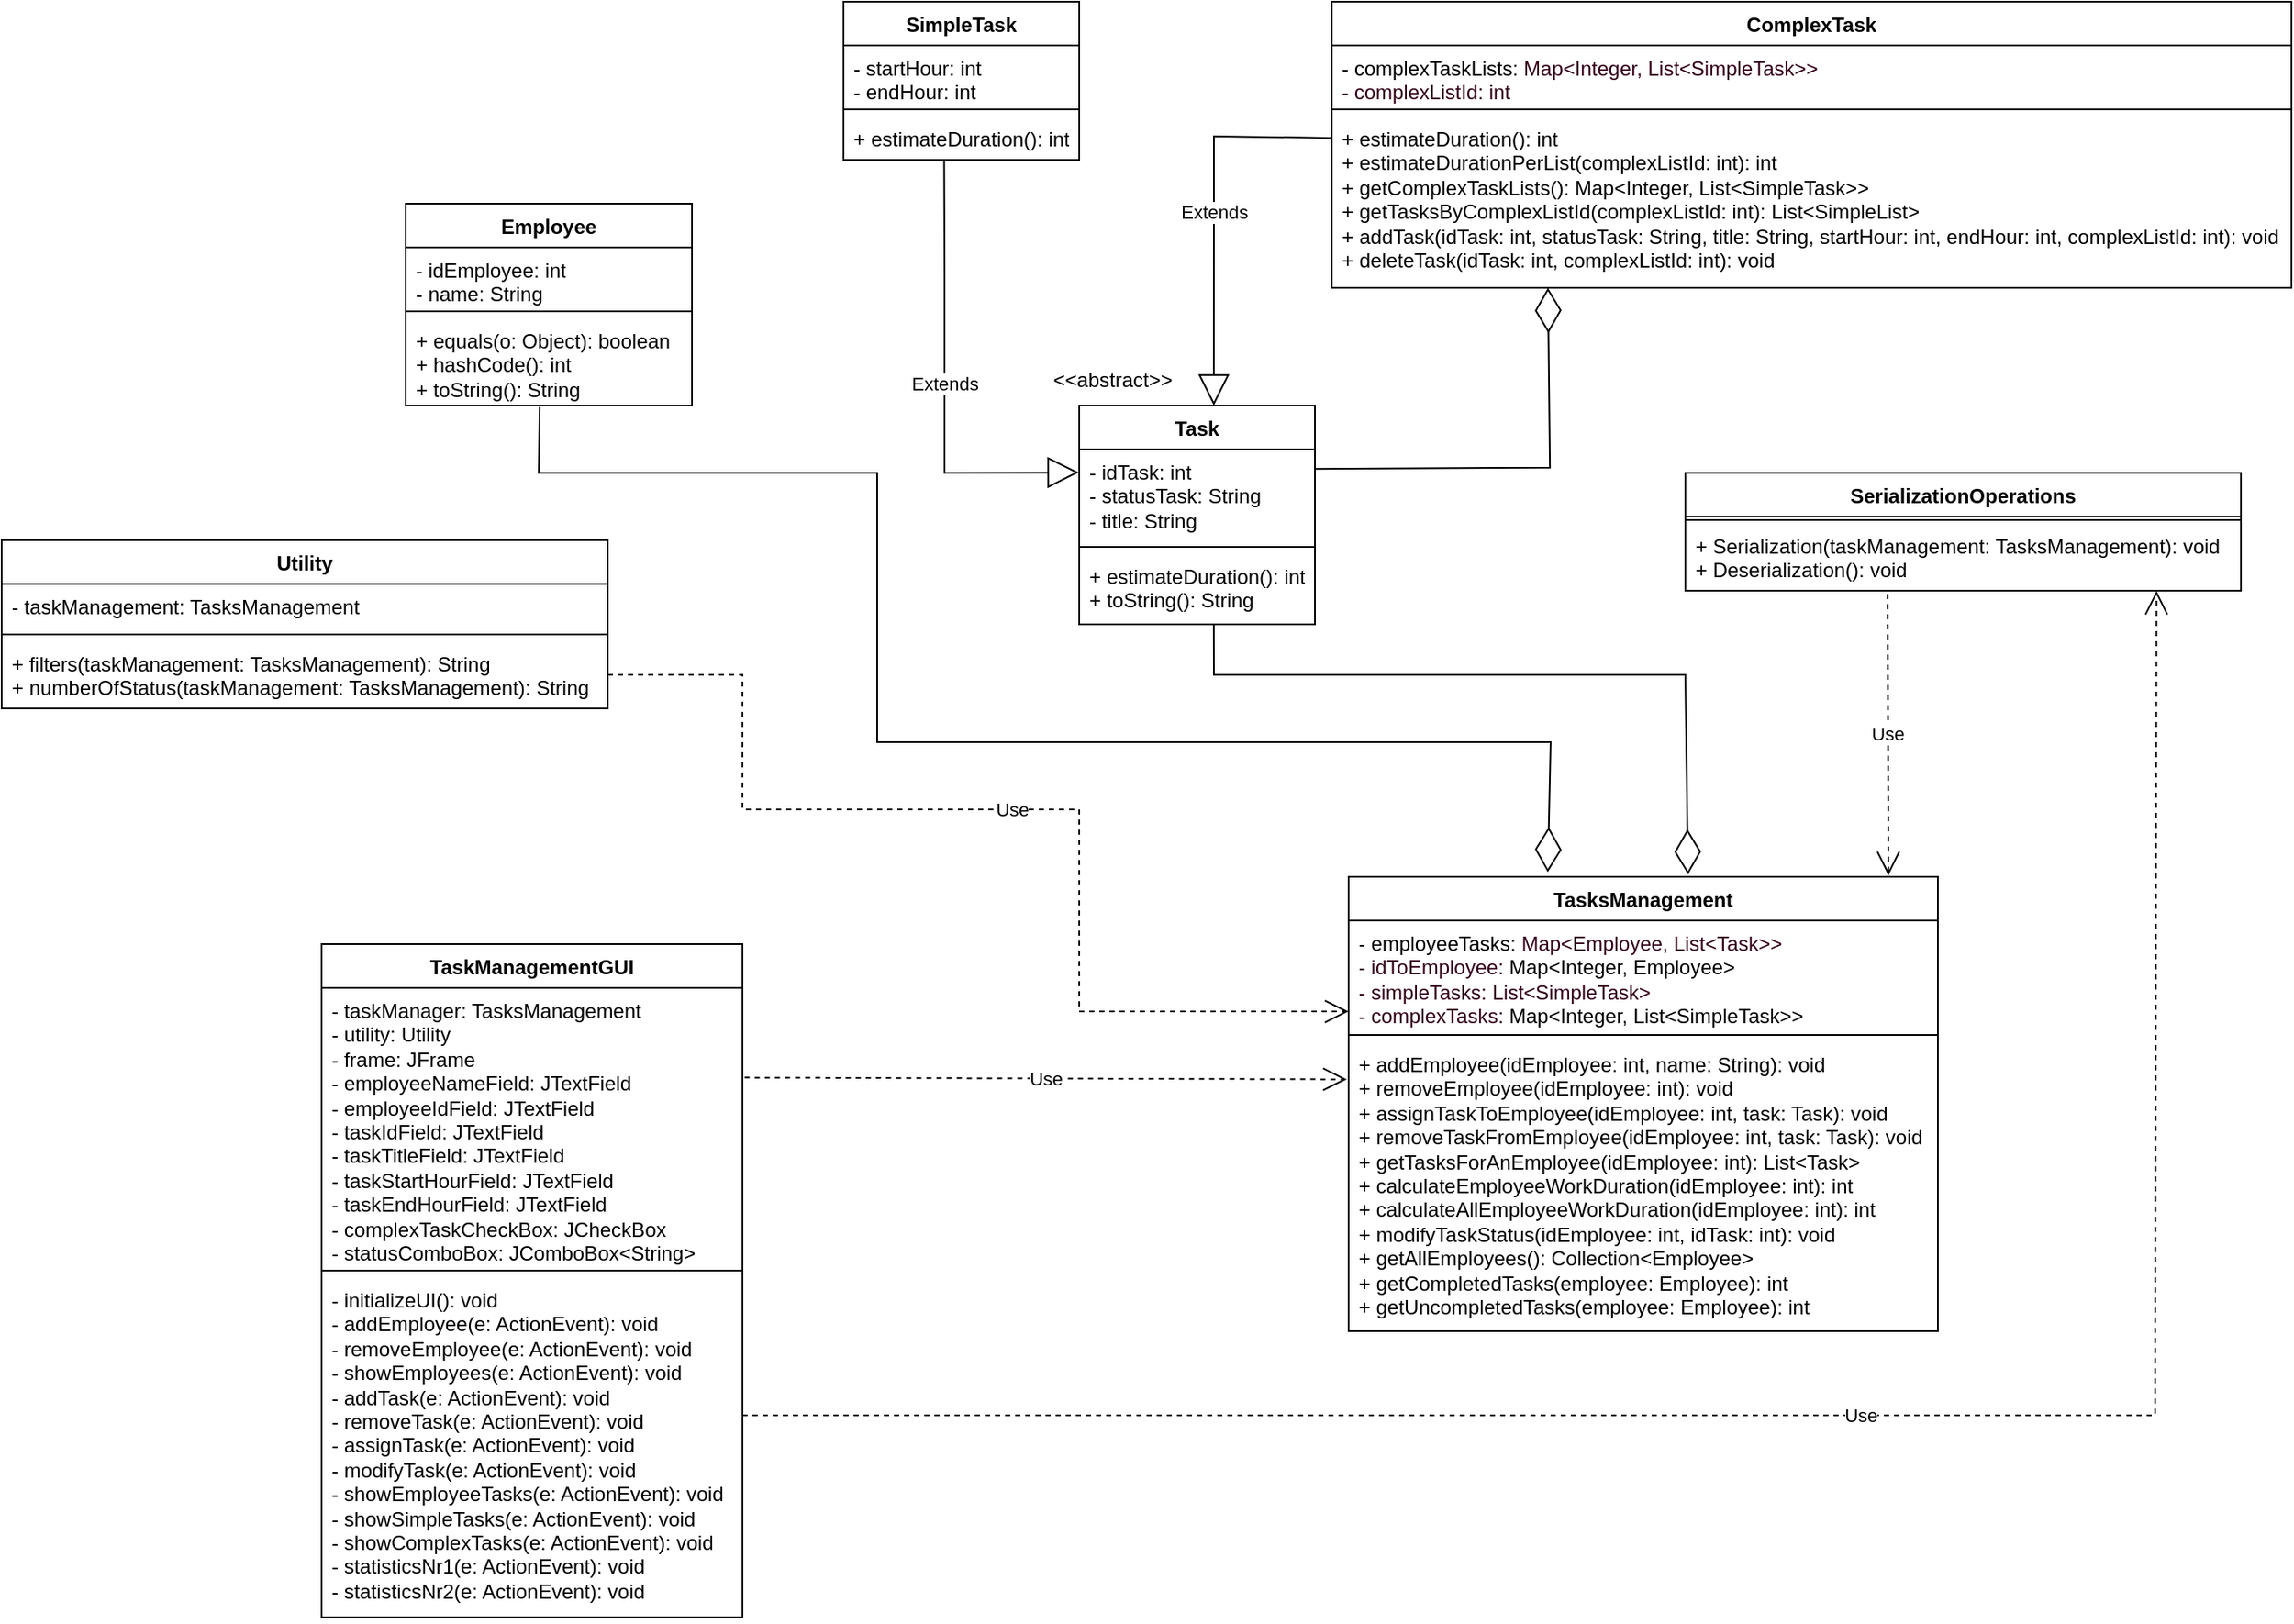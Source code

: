 <mxfile version="26.1.1">
  <diagram name="Pagină-1" id="siIcauSkI8WKNims5ZUM">
    <mxGraphModel dx="2580" dy="1044" grid="1" gridSize="10" guides="1" tooltips="1" connect="1" arrows="1" fold="1" page="1" pageScale="1" pageWidth="827" pageHeight="1169" math="0" shadow="0">
      <root>
        <mxCell id="0" />
        <mxCell id="1" parent="0" />
        <mxCell id="bDXi4yXkFjEtSZLqSDfK-1" value="TasksManagement" style="swimlane;fontStyle=1;align=center;verticalAlign=top;childLayout=stackLayout;horizontal=1;startSize=26;horizontalStack=0;resizeParent=1;resizeParentMax=0;resizeLast=0;collapsible=1;marginBottom=0;whiteSpace=wrap;html=1;" parent="1" vertex="1">
          <mxGeometry x="920" y="600" width="350" height="270" as="geometry" />
        </mxCell>
        <mxCell id="bDXi4yXkFjEtSZLqSDfK-2" value="- employeeTasks:&amp;nbsp;&lt;span&gt;&lt;font style=&quot;color: rgb(51, 0, 26);&quot; face=&quot;Helvetica&quot;&gt;Map&amp;lt;Employee, List&amp;lt;Task&amp;gt;&amp;gt;&lt;/font&gt;&lt;/span&gt;&lt;div&gt;&lt;font color=&quot;#33001a&quot;&gt;- idToEmployee:&amp;nbsp;&lt;/font&gt;&lt;span&gt;&lt;font style=&quot;color: rgb(0, 0, 0);&quot; face=&quot;Helvetica&quot;&gt;Map&amp;lt;Integer, Employee&amp;gt;&lt;/font&gt;&lt;/span&gt;&lt;/div&gt;&lt;div&gt;&lt;font color=&quot;#33001a&quot;&gt;- simpleTasks: List&amp;lt;SimpleTask&amp;gt;&lt;/font&gt;&lt;/div&gt;&lt;div&gt;&lt;font color=&quot;#33001a&quot;&gt;- complexTasks:&amp;nbsp;&lt;/font&gt;&lt;font face=&quot;Helvetica&quot; style=&quot;color: rgb(0, 0, 0);&quot;&gt;Map&amp;lt;Integer, List&amp;lt;SimpleTask&amp;gt;&amp;gt;&lt;/font&gt;&lt;div&gt;&lt;span&gt;&lt;font style=&quot;color: rgb(51, 0, 26);&quot; face=&quot;Helvetica&quot;&gt;&lt;br&gt;&lt;/font&gt;&lt;/span&gt;&lt;/div&gt;&lt;/div&gt;" style="text;strokeColor=none;fillColor=none;align=left;verticalAlign=top;spacingLeft=4;spacingRight=4;overflow=hidden;rotatable=0;points=[[0,0.5],[1,0.5]];portConstraint=eastwest;whiteSpace=wrap;html=1;" parent="bDXi4yXkFjEtSZLqSDfK-1" vertex="1">
          <mxGeometry y="26" width="350" height="64" as="geometry" />
        </mxCell>
        <mxCell id="bDXi4yXkFjEtSZLqSDfK-3" value="" style="line;strokeWidth=1;fillColor=none;align=left;verticalAlign=middle;spacingTop=-1;spacingLeft=3;spacingRight=3;rotatable=0;labelPosition=right;points=[];portConstraint=eastwest;strokeColor=inherit;" parent="bDXi4yXkFjEtSZLqSDfK-1" vertex="1">
          <mxGeometry y="90" width="350" height="8" as="geometry" />
        </mxCell>
        <mxCell id="bDXi4yXkFjEtSZLqSDfK-4" value="+ addEmployee(idEmployee: int, name: String): void&lt;div&gt;&lt;div&gt;+ removeEmployee(idEmployee: int): void&lt;/div&gt;&lt;div&gt;+ assignTaskToEmployee(&lt;span style=&quot;background-color: transparent; color: light-dark(rgb(0, 0, 0), rgb(255, 255, 255));&quot;&gt;idEmployee: int, task: Task&lt;/span&gt;&lt;span style=&quot;background-color: transparent; color: light-dark(rgb(0, 0, 0), rgb(255, 255, 255));&quot;&gt;): void&lt;/span&gt;&lt;/div&gt;&lt;div&gt;+ removeTaskFromEmployee(idEmployee: int, task: Task): void&lt;/div&gt;&lt;div&gt;+ getTasksForAnEmployee(idEmployee: int): List&amp;lt;Task&amp;gt;&lt;/div&gt;&lt;div&gt;+ calculateEmployeeWorkDuration(idEmployee: int): int&lt;/div&gt;&lt;div&gt;+ calculateAllEmployeeWorkDuration(idEmployee: int): int&lt;/div&gt;&lt;div&gt;+ modifyTaskStatus(idEmployee: int, idTask: int): void&lt;/div&gt;&lt;div&gt;+ getAllEmployees(): Collection&amp;lt;Employee&amp;gt;&lt;/div&gt;&lt;div&gt;+ getCompletedTasks(employee: Employee): int&lt;/div&gt;&lt;div&gt;+ getUncompletedTasks(employee: Employee): int&lt;/div&gt;&lt;/div&gt;" style="text;strokeColor=none;fillColor=none;align=left;verticalAlign=top;spacingLeft=4;spacingRight=4;overflow=hidden;rotatable=0;points=[[0,0.5],[1,0.5]];portConstraint=eastwest;whiteSpace=wrap;html=1;" parent="bDXi4yXkFjEtSZLqSDfK-1" vertex="1">
          <mxGeometry y="98" width="350" height="172" as="geometry" />
        </mxCell>
        <mxCell id="bDXi4yXkFjEtSZLqSDfK-5" value="Employee" style="swimlane;fontStyle=1;align=center;verticalAlign=top;childLayout=stackLayout;horizontal=1;startSize=26;horizontalStack=0;resizeParent=1;resizeParentMax=0;resizeLast=0;collapsible=1;marginBottom=0;whiteSpace=wrap;html=1;" parent="1" vertex="1">
          <mxGeometry x="360" y="200" width="170" height="120" as="geometry" />
        </mxCell>
        <mxCell id="bDXi4yXkFjEtSZLqSDfK-6" value="- idEmployee: int&lt;div&gt;- name: String&lt;/div&gt;" style="text;strokeColor=none;fillColor=none;align=left;verticalAlign=top;spacingLeft=4;spacingRight=4;overflow=hidden;rotatable=0;points=[[0,0.5],[1,0.5]];portConstraint=eastwest;whiteSpace=wrap;html=1;" parent="bDXi4yXkFjEtSZLqSDfK-5" vertex="1">
          <mxGeometry y="26" width="170" height="34" as="geometry" />
        </mxCell>
        <mxCell id="bDXi4yXkFjEtSZLqSDfK-7" value="" style="line;strokeWidth=1;fillColor=none;align=left;verticalAlign=middle;spacingTop=-1;spacingLeft=3;spacingRight=3;rotatable=0;labelPosition=right;points=[];portConstraint=eastwest;strokeColor=inherit;" parent="bDXi4yXkFjEtSZLqSDfK-5" vertex="1">
          <mxGeometry y="60" width="170" height="8" as="geometry" />
        </mxCell>
        <mxCell id="bDXi4yXkFjEtSZLqSDfK-8" value="+ equals(o: Object): boolean&lt;div&gt;+ hashCode(): int&lt;/div&gt;&lt;div&gt;+ toString(): String&lt;/div&gt;" style="text;strokeColor=none;fillColor=none;align=left;verticalAlign=top;spacingLeft=4;spacingRight=4;overflow=hidden;rotatable=0;points=[[0,0.5],[1,0.5]];portConstraint=eastwest;whiteSpace=wrap;html=1;" parent="bDXi4yXkFjEtSZLqSDfK-5" vertex="1">
          <mxGeometry y="68" width="170" height="52" as="geometry" />
        </mxCell>
        <mxCell id="bDXi4yXkFjEtSZLqSDfK-9" value="Task" style="swimlane;fontStyle=1;align=center;verticalAlign=top;childLayout=stackLayout;horizontal=1;startSize=26;horizontalStack=0;resizeParent=1;resizeParentMax=0;resizeLast=0;collapsible=1;marginBottom=0;whiteSpace=wrap;html=1;" parent="1" vertex="1">
          <mxGeometry x="760" y="320" width="140" height="130" as="geometry" />
        </mxCell>
        <mxCell id="bDXi4yXkFjEtSZLqSDfK-10" value="- idTask: int&lt;div&gt;- statusTask: String&lt;/div&gt;&lt;div&gt;- title: String&lt;/div&gt;" style="text;strokeColor=none;fillColor=none;align=left;verticalAlign=top;spacingLeft=4;spacingRight=4;overflow=hidden;rotatable=0;points=[[0,0.5],[1,0.5]];portConstraint=eastwest;whiteSpace=wrap;html=1;" parent="bDXi4yXkFjEtSZLqSDfK-9" vertex="1">
          <mxGeometry y="26" width="140" height="54" as="geometry" />
        </mxCell>
        <mxCell id="bDXi4yXkFjEtSZLqSDfK-11" value="" style="line;strokeWidth=1;fillColor=none;align=left;verticalAlign=middle;spacingTop=-1;spacingLeft=3;spacingRight=3;rotatable=0;labelPosition=right;points=[];portConstraint=eastwest;strokeColor=inherit;" parent="bDXi4yXkFjEtSZLqSDfK-9" vertex="1">
          <mxGeometry y="80" width="140" height="8" as="geometry" />
        </mxCell>
        <mxCell id="bDXi4yXkFjEtSZLqSDfK-12" value="+ estimateDuration(): int&lt;div&gt;+ toString(): String&lt;/div&gt;" style="text;strokeColor=none;fillColor=none;align=left;verticalAlign=top;spacingLeft=4;spacingRight=4;overflow=hidden;rotatable=0;points=[[0,0.5],[1,0.5]];portConstraint=eastwest;whiteSpace=wrap;html=1;" parent="bDXi4yXkFjEtSZLqSDfK-9" vertex="1">
          <mxGeometry y="88" width="140" height="42" as="geometry" />
        </mxCell>
        <mxCell id="bDXi4yXkFjEtSZLqSDfK-13" value="SimpleTask&lt;div&gt;&lt;br&gt;&lt;/div&gt;" style="swimlane;fontStyle=1;align=center;verticalAlign=top;childLayout=stackLayout;horizontal=1;startSize=26;horizontalStack=0;resizeParent=1;resizeParentMax=0;resizeLast=0;collapsible=1;marginBottom=0;whiteSpace=wrap;html=1;" parent="1" vertex="1">
          <mxGeometry x="620" y="80" width="140" height="94" as="geometry" />
        </mxCell>
        <mxCell id="bDXi4yXkFjEtSZLqSDfK-14" value="- startHour: int&lt;div&gt;- endHour: int&lt;/div&gt;" style="text;strokeColor=none;fillColor=none;align=left;verticalAlign=top;spacingLeft=4;spacingRight=4;overflow=hidden;rotatable=0;points=[[0,0.5],[1,0.5]];portConstraint=eastwest;whiteSpace=wrap;html=1;" parent="bDXi4yXkFjEtSZLqSDfK-13" vertex="1">
          <mxGeometry y="26" width="140" height="34" as="geometry" />
        </mxCell>
        <mxCell id="bDXi4yXkFjEtSZLqSDfK-15" value="" style="line;strokeWidth=1;fillColor=none;align=left;verticalAlign=middle;spacingTop=-1;spacingLeft=3;spacingRight=3;rotatable=0;labelPosition=right;points=[];portConstraint=eastwest;strokeColor=inherit;" parent="bDXi4yXkFjEtSZLqSDfK-13" vertex="1">
          <mxGeometry y="60" width="140" height="8" as="geometry" />
        </mxCell>
        <mxCell id="bDXi4yXkFjEtSZLqSDfK-16" value="+ estimateDuration(): int" style="text;strokeColor=none;fillColor=none;align=left;verticalAlign=top;spacingLeft=4;spacingRight=4;overflow=hidden;rotatable=0;points=[[0,0.5],[1,0.5]];portConstraint=eastwest;whiteSpace=wrap;html=1;" parent="bDXi4yXkFjEtSZLqSDfK-13" vertex="1">
          <mxGeometry y="68" width="140" height="26" as="geometry" />
        </mxCell>
        <mxCell id="bDXi4yXkFjEtSZLqSDfK-17" value="ComplexTask" style="swimlane;fontStyle=1;align=center;verticalAlign=top;childLayout=stackLayout;horizontal=1;startSize=26;horizontalStack=0;resizeParent=1;resizeParentMax=0;resizeLast=0;collapsible=1;marginBottom=0;whiteSpace=wrap;html=1;" parent="1" vertex="1">
          <mxGeometry x="910" y="80" width="570" height="170" as="geometry" />
        </mxCell>
        <mxCell id="bDXi4yXkFjEtSZLqSDfK-18" value="- complexTaskLists:&amp;nbsp;&lt;font face=&quot;Helvetica&quot; style=&quot;color: rgb(51, 0, 26);&quot;&gt;Map&amp;lt;Integer, List&amp;lt;SimpleTask&amp;gt;&amp;gt;&lt;/font&gt;&lt;div&gt;&lt;font face=&quot;Helvetica&quot; style=&quot;color: rgb(51, 0, 26);&quot;&gt;- complexListId: int&lt;/font&gt;&lt;/div&gt;" style="text;strokeColor=none;fillColor=none;align=left;verticalAlign=top;spacingLeft=4;spacingRight=4;overflow=hidden;rotatable=0;points=[[0,0.5],[1,0.5]];portConstraint=eastwest;whiteSpace=wrap;html=1;" parent="bDXi4yXkFjEtSZLqSDfK-17" vertex="1">
          <mxGeometry y="26" width="570" height="34" as="geometry" />
        </mxCell>
        <mxCell id="bDXi4yXkFjEtSZLqSDfK-19" value="" style="line;strokeWidth=1;fillColor=none;align=left;verticalAlign=middle;spacingTop=-1;spacingLeft=3;spacingRight=3;rotatable=0;labelPosition=right;points=[];portConstraint=eastwest;strokeColor=inherit;" parent="bDXi4yXkFjEtSZLqSDfK-17" vertex="1">
          <mxGeometry y="60" width="570" height="8" as="geometry" />
        </mxCell>
        <mxCell id="bDXi4yXkFjEtSZLqSDfK-20" value="+ estimateDuration(): int&lt;div&gt;+ estimateDurationPerList(complexListId: int): int&lt;/div&gt;&lt;div&gt;+ getComplexTaskLists():&amp;nbsp;&lt;span&gt;&lt;font style=&quot;color: rgb(0, 0, 0);&quot; face=&quot;Helvetica&quot;&gt;Map&amp;lt;Integer, List&amp;lt;SimpleTask&amp;gt;&amp;gt;&lt;/font&gt;&lt;/span&gt;&lt;/div&gt;&lt;div&gt;&lt;span&gt;&lt;font style=&quot;color: rgb(0, 0, 0);&quot; face=&quot;Helvetica&quot;&gt;+&amp;nbsp;&lt;/font&gt;&lt;/span&gt;&lt;span&gt;&lt;font style=&quot;color: rgb(0, 0, 0);&quot; face=&quot;Helvetica&quot;&gt;getTasksByComplexListId(complexListId: int): List&amp;lt;SimpleList&amp;gt;&lt;/font&gt;&lt;/span&gt;&lt;/div&gt;&lt;div&gt;&lt;span&gt;&lt;font style=&quot;color: rgb(0, 0, 0);&quot; face=&quot;Helvetica&quot;&gt;+ addTask(idTask: int, statusTask: String, title: String, startHour: int, endHour: int, complexListId: int): void&lt;/font&gt;&lt;/span&gt;&lt;/div&gt;&lt;div&gt;&lt;span&gt;&lt;font style=&quot;color: rgb(0, 0, 0);&quot; face=&quot;Helvetica&quot;&gt;+ deleteTask(idTask: int, complexListId: int): void&lt;/font&gt;&lt;/span&gt;&lt;/div&gt;" style="text;strokeColor=none;fillColor=none;align=left;verticalAlign=top;spacingLeft=4;spacingRight=4;overflow=hidden;rotatable=0;points=[[0,0.5],[1,0.5]];portConstraint=eastwest;whiteSpace=wrap;html=1;" parent="bDXi4yXkFjEtSZLqSDfK-17" vertex="1">
          <mxGeometry y="68" width="570" height="102" as="geometry" />
        </mxCell>
        <mxCell id="bDXi4yXkFjEtSZLqSDfK-21" value="Utility&lt;div&gt;&lt;br&gt;&lt;/div&gt;" style="swimlane;fontStyle=1;align=center;verticalAlign=top;childLayout=stackLayout;horizontal=1;startSize=26;horizontalStack=0;resizeParent=1;resizeParentMax=0;resizeLast=0;collapsible=1;marginBottom=0;whiteSpace=wrap;html=1;" parent="1" vertex="1">
          <mxGeometry x="120" y="400" width="360" height="100" as="geometry" />
        </mxCell>
        <mxCell id="bDXi4yXkFjEtSZLqSDfK-22" value="- taskManagement: TasksManagement" style="text;strokeColor=none;fillColor=none;align=left;verticalAlign=top;spacingLeft=4;spacingRight=4;overflow=hidden;rotatable=0;points=[[0,0.5],[1,0.5]];portConstraint=eastwest;whiteSpace=wrap;html=1;" parent="bDXi4yXkFjEtSZLqSDfK-21" vertex="1">
          <mxGeometry y="26" width="360" height="26" as="geometry" />
        </mxCell>
        <mxCell id="bDXi4yXkFjEtSZLqSDfK-23" value="" style="line;strokeWidth=1;fillColor=none;align=left;verticalAlign=middle;spacingTop=-1;spacingLeft=3;spacingRight=3;rotatable=0;labelPosition=right;points=[];portConstraint=eastwest;strokeColor=inherit;" parent="bDXi4yXkFjEtSZLqSDfK-21" vertex="1">
          <mxGeometry y="52" width="360" height="8" as="geometry" />
        </mxCell>
        <mxCell id="bDXi4yXkFjEtSZLqSDfK-24" value="+ filters(taskManagement: TasksManagement): String&lt;div&gt;+ numberOfStatus(taskManagement: TasksManagement): String&lt;/div&gt;" style="text;strokeColor=none;fillColor=none;align=left;verticalAlign=top;spacingLeft=4;spacingRight=4;overflow=hidden;rotatable=0;points=[[0,0.5],[1,0.5]];portConstraint=eastwest;whiteSpace=wrap;html=1;" parent="bDXi4yXkFjEtSZLqSDfK-21" vertex="1">
          <mxGeometry y="60" width="360" height="40" as="geometry" />
        </mxCell>
        <mxCell id="bDXi4yXkFjEtSZLqSDfK-25" value="TaskManagementGUI" style="swimlane;fontStyle=1;align=center;verticalAlign=top;childLayout=stackLayout;horizontal=1;startSize=26;horizontalStack=0;resizeParent=1;resizeParentMax=0;resizeLast=0;collapsible=1;marginBottom=0;whiteSpace=wrap;html=1;" parent="1" vertex="1">
          <mxGeometry x="310" y="640" width="250" height="400" as="geometry" />
        </mxCell>
        <mxCell id="bDXi4yXkFjEtSZLqSDfK-26" value="- taskManager: TasksManagement&lt;div&gt;- utility: Utility&lt;/div&gt;&lt;div&gt;- frame: JFrame&lt;/div&gt;&lt;div&gt;-&amp;nbsp;&lt;font face=&quot;Helvetica&quot; style=&quot;color: rgb(0, 0, 0);&quot;&gt;&lt;span&gt;employeeNameField: JTextField&lt;/span&gt;&lt;/font&gt;&lt;/div&gt;&lt;div&gt;&lt;font face=&quot;Helvetica&quot; style=&quot;color: rgb(0, 0, 0);&quot;&gt;&lt;span&gt;-&amp;nbsp;&lt;/span&gt;&lt;span&gt;employeeIdField:&amp;nbsp;&lt;/span&gt;&lt;/font&gt;&lt;span style=&quot;background-color: transparent; color: light-dark(rgb(0, 0, 0), rgb(255, 255, 255));&quot;&gt;JTextField&lt;/span&gt;&lt;/div&gt;&lt;div&gt;&lt;font face=&quot;Helvetica&quot; style=&quot;color: rgb(0, 0, 0);&quot;&gt;&lt;span&gt;-&amp;nbsp;&lt;/span&gt;&lt;span&gt;taskIdField:&amp;nbsp;&lt;/span&gt;&lt;/font&gt;&lt;span style=&quot;background-color: transparent; color: light-dark(rgb(0, 0, 0), rgb(255, 255, 255));&quot;&gt;JTextField&lt;/span&gt;&lt;/div&gt;&lt;div&gt;&lt;font face=&quot;Helvetica&quot; style=&quot;color: rgb(0, 0, 0);&quot;&gt;&lt;span&gt;- taskTitleField:&amp;nbsp;&lt;/span&gt;&lt;/font&gt;&lt;span style=&quot;background-color: transparent; color: light-dark(rgb(0, 0, 0), rgb(255, 255, 255));&quot;&gt;JTextField&lt;/span&gt;&lt;/div&gt;&lt;div&gt;&lt;font face=&quot;Helvetica&quot; style=&quot;color: rgb(0, 0, 0);&quot;&gt;&lt;span&gt;-&amp;nbsp;&lt;/span&gt;&lt;span&gt;taskStartHourField:&amp;nbsp;&lt;/span&gt;&lt;/font&gt;&lt;span style=&quot;background-color: transparent; color: light-dark(rgb(0, 0, 0), rgb(255, 255, 255));&quot;&gt;JTextField&lt;/span&gt;&lt;/div&gt;&lt;div&gt;&lt;font face=&quot;Helvetica&quot; style=&quot;color: rgb(0, 0, 0);&quot;&gt;&lt;span&gt;-&amp;nbsp;&lt;/span&gt;&lt;span&gt;taskEndHourField:&amp;nbsp;&lt;/span&gt;&lt;/font&gt;&lt;span style=&quot;background-color: transparent; color: light-dark(rgb(0, 0, 0), rgb(255, 255, 255));&quot;&gt;JTextField&lt;/span&gt;&lt;/div&gt;&lt;div&gt;&lt;span style=&quot;background-color: transparent; color: light-dark(rgb(0, 0, 0), rgb(255, 255, 255));&quot;&gt;- complexTaskCheckBox: JCheckBox&lt;/span&gt;&lt;/div&gt;&lt;div&gt;&lt;span style=&quot;background-color: transparent; color: light-dark(rgb(0, 0, 0), rgb(255, 255, 255));&quot;&gt;- statusComboBox: JComboBox&amp;lt;String&amp;gt;&lt;/span&gt;&lt;/div&gt;&lt;div&gt;&lt;span style=&quot;background-color: transparent; color: light-dark(rgb(0, 0, 0), rgb(255, 255, 255));&quot;&gt;&lt;br&gt;&lt;/span&gt;&lt;/div&gt;" style="text;strokeColor=none;fillColor=none;align=left;verticalAlign=top;spacingLeft=4;spacingRight=4;overflow=hidden;rotatable=0;points=[[0,0.5],[1,0.5]];portConstraint=eastwest;whiteSpace=wrap;html=1;" parent="bDXi4yXkFjEtSZLqSDfK-25" vertex="1">
          <mxGeometry y="26" width="250" height="164" as="geometry" />
        </mxCell>
        <mxCell id="bDXi4yXkFjEtSZLqSDfK-27" value="" style="line;strokeWidth=1;fillColor=none;align=left;verticalAlign=middle;spacingTop=-1;spacingLeft=3;spacingRight=3;rotatable=0;labelPosition=right;points=[];portConstraint=eastwest;strokeColor=inherit;" parent="bDXi4yXkFjEtSZLqSDfK-25" vertex="1">
          <mxGeometry y="190" width="250" height="8" as="geometry" />
        </mxCell>
        <mxCell id="bDXi4yXkFjEtSZLqSDfK-28" value="- initializeUI(): void&lt;div&gt;- addEmployee(e: ActionEvent): void&lt;/div&gt;&lt;div&gt;- removeEmployee(&lt;span style=&quot;background-color: transparent; color: light-dark(rgb(0, 0, 0), rgb(255, 255, 255));&quot;&gt;e: ActionEvent&lt;/span&gt;&lt;span style=&quot;background-color: transparent; color: light-dark(rgb(0, 0, 0), rgb(255, 255, 255));&quot;&gt;): void&lt;/span&gt;&lt;/div&gt;&lt;div&gt;- showEmployees(&lt;span style=&quot;background-color: transparent; color: light-dark(rgb(0, 0, 0), rgb(255, 255, 255));&quot;&gt;e: ActionEvent&lt;/span&gt;&lt;span style=&quot;background-color: transparent; color: light-dark(rgb(0, 0, 0), rgb(255, 255, 255));&quot;&gt;): void&lt;/span&gt;&lt;/div&gt;&lt;div&gt;- addTask(&lt;span style=&quot;background-color: transparent; color: light-dark(rgb(0, 0, 0), rgb(255, 255, 255));&quot;&gt;e: ActionEvent&lt;/span&gt;&lt;span style=&quot;background-color: transparent; color: light-dark(rgb(0, 0, 0), rgb(255, 255, 255));&quot;&gt;): void&lt;/span&gt;&lt;/div&gt;&lt;div&gt;- removeTask(&lt;span style=&quot;background-color: transparent; color: light-dark(rgb(0, 0, 0), rgb(255, 255, 255));&quot;&gt;e: ActionEvent&lt;/span&gt;&lt;span style=&quot;background-color: transparent; color: light-dark(rgb(0, 0, 0), rgb(255, 255, 255));&quot;&gt;): void&lt;/span&gt;&lt;/div&gt;&lt;div&gt;- assignTask(&lt;span style=&quot;background-color: transparent; color: light-dark(rgb(0, 0, 0), rgb(255, 255, 255));&quot;&gt;e: ActionEvent&lt;/span&gt;&lt;span style=&quot;background-color: transparent; color: light-dark(rgb(0, 0, 0), rgb(255, 255, 255));&quot;&gt;): void&lt;/span&gt;&lt;/div&gt;&lt;div&gt;- modifyTask(&lt;span style=&quot;background-color: transparent; color: light-dark(rgb(0, 0, 0), rgb(255, 255, 255));&quot;&gt;e: ActionEvent&lt;/span&gt;&lt;span style=&quot;background-color: transparent; color: light-dark(rgb(0, 0, 0), rgb(255, 255, 255));&quot;&gt;): void&lt;/span&gt;&lt;/div&gt;&lt;div&gt;- showEmployeeTasks(&lt;span style=&quot;background-color: transparent; color: light-dark(rgb(0, 0, 0), rgb(255, 255, 255));&quot;&gt;e: ActionEvent&lt;/span&gt;&lt;span style=&quot;background-color: transparent; color: light-dark(rgb(0, 0, 0), rgb(255, 255, 255));&quot;&gt;): void&lt;/span&gt;&lt;/div&gt;&lt;div&gt;- showSimpleTasks(&lt;span style=&quot;background-color: transparent; color: light-dark(rgb(0, 0, 0), rgb(255, 255, 255));&quot;&gt;e: ActionEvent&lt;/span&gt;&lt;span style=&quot;background-color: transparent; color: light-dark(rgb(0, 0, 0), rgb(255, 255, 255));&quot;&gt;): void&lt;/span&gt;&lt;/div&gt;&lt;div&gt;- showComplexTasks(&lt;span style=&quot;background-color: transparent; color: light-dark(rgb(0, 0, 0), rgb(255, 255, 255));&quot;&gt;e: ActionEvent&lt;/span&gt;&lt;span style=&quot;background-color: transparent; color: light-dark(rgb(0, 0, 0), rgb(255, 255, 255));&quot;&gt;): void&lt;/span&gt;&lt;/div&gt;&lt;div&gt;- statisticsNr1(&lt;span style=&quot;background-color: transparent; color: light-dark(rgb(0, 0, 0), rgb(255, 255, 255));&quot;&gt;e: ActionEvent&lt;/span&gt;&lt;span style=&quot;background-color: transparent; color: light-dark(rgb(0, 0, 0), rgb(255, 255, 255));&quot;&gt;): void&lt;/span&gt;&lt;/div&gt;&lt;div&gt;- statisticsNr2(&lt;span style=&quot;background-color: transparent; color: light-dark(rgb(0, 0, 0), rgb(255, 255, 255));&quot;&gt;e: ActionEvent&lt;/span&gt;&lt;span style=&quot;background-color: transparent; color: light-dark(rgb(0, 0, 0), rgb(255, 255, 255));&quot;&gt;): void&lt;/span&gt;&lt;/div&gt;" style="text;strokeColor=none;fillColor=none;align=left;verticalAlign=top;spacingLeft=4;spacingRight=4;overflow=hidden;rotatable=0;points=[[0,0.5],[1,0.5]];portConstraint=eastwest;whiteSpace=wrap;html=1;" parent="bDXi4yXkFjEtSZLqSDfK-25" vertex="1">
          <mxGeometry y="198" width="250" height="202" as="geometry" />
        </mxCell>
        <mxCell id="bDXi4yXkFjEtSZLqSDfK-29" value="SerializationOperations" style="swimlane;fontStyle=1;align=center;verticalAlign=top;childLayout=stackLayout;horizontal=1;startSize=26;horizontalStack=0;resizeParent=1;resizeParentMax=0;resizeLast=0;collapsible=1;marginBottom=0;whiteSpace=wrap;html=1;" parent="1" vertex="1">
          <mxGeometry x="1120" y="360" width="330" height="70" as="geometry" />
        </mxCell>
        <mxCell id="bDXi4yXkFjEtSZLqSDfK-31" value="" style="line;strokeWidth=1;fillColor=none;align=left;verticalAlign=middle;spacingTop=-1;spacingLeft=3;spacingRight=3;rotatable=0;labelPosition=right;points=[];portConstraint=eastwest;strokeColor=inherit;" parent="bDXi4yXkFjEtSZLqSDfK-29" vertex="1">
          <mxGeometry y="26" width="330" height="4" as="geometry" />
        </mxCell>
        <mxCell id="bDXi4yXkFjEtSZLqSDfK-32" value="+ Serialization(taskManagement: TasksManagement): void&lt;div&gt;+ Dese&lt;span style=&quot;background-color: transparent; color: light-dark(rgb(0, 0, 0), rgb(255, 255, 255));&quot;&gt;rialization(): void&lt;/span&gt;&lt;/div&gt;" style="text;strokeColor=none;fillColor=none;align=left;verticalAlign=top;spacingLeft=4;spacingRight=4;overflow=hidden;rotatable=0;points=[[0,0.5],[1,0.5]];portConstraint=eastwest;whiteSpace=wrap;html=1;" parent="bDXi4yXkFjEtSZLqSDfK-29" vertex="1">
          <mxGeometry y="30" width="330" height="40" as="geometry" />
        </mxCell>
        <mxCell id="bBO3oAjaaTnBk-ElkbBN-3" value="" style="endArrow=diamondThin;endFill=0;endSize=24;html=1;rounded=0;exitX=0.571;exitY=1;exitDx=0;exitDy=0;exitPerimeter=0;entryX=0.576;entryY=-0.005;entryDx=0;entryDy=0;entryPerimeter=0;" edge="1" parent="1" source="bDXi4yXkFjEtSZLqSDfK-12" target="bDXi4yXkFjEtSZLqSDfK-1">
          <mxGeometry width="160" relative="1" as="geometry">
            <mxPoint x="840" y="480" as="sourcePoint" />
            <mxPoint x="1070" y="450" as="targetPoint" />
            <Array as="points">
              <mxPoint x="840" y="480" />
              <mxPoint x="1120" y="480" />
            </Array>
          </mxGeometry>
        </mxCell>
        <mxCell id="bBO3oAjaaTnBk-ElkbBN-4" value="" style="endArrow=diamondThin;endFill=0;endSize=24;html=1;rounded=0;exitX=0.468;exitY=1.017;exitDx=0;exitDy=0;exitPerimeter=0;entryX=0.338;entryY=-0.01;entryDx=0;entryDy=0;entryPerimeter=0;" edge="1" parent="1" source="bDXi4yXkFjEtSZLqSDfK-8" target="bDXi4yXkFjEtSZLqSDfK-1">
          <mxGeometry width="160" relative="1" as="geometry">
            <mxPoint x="680" y="400" as="sourcePoint" />
            <mxPoint x="640" y="700" as="targetPoint" />
            <Array as="points">
              <mxPoint x="439" y="360" />
              <mxPoint x="640" y="360" />
              <mxPoint x="640" y="520" />
              <mxPoint x="1040" y="520" />
            </Array>
          </mxGeometry>
        </mxCell>
        <mxCell id="bBO3oAjaaTnBk-ElkbBN-5" value="" style="endArrow=diamondThin;endFill=0;endSize=24;html=1;rounded=0;exitX=1.003;exitY=0.273;exitDx=0;exitDy=0;exitPerimeter=0;entryX=0.226;entryY=1.031;entryDx=0;entryDy=0;entryPerimeter=0;" edge="1" parent="1">
          <mxGeometry width="160" relative="1" as="geometry">
            <mxPoint x="900.0" y="357.582" as="sourcePoint" />
            <mxPoint x="1038.4" y="250.002" as="targetPoint" />
            <Array as="points">
              <mxPoint x="1039.58" y="356.84" />
            </Array>
          </mxGeometry>
        </mxCell>
        <mxCell id="bBO3oAjaaTnBk-ElkbBN-7" value="Extends" style="endArrow=block;endSize=16;endFill=0;html=1;rounded=0;exitX=0.427;exitY=1.013;exitDx=0;exitDy=0;exitPerimeter=0;entryX=-0.002;entryY=0.255;entryDx=0;entryDy=0;entryPerimeter=0;" edge="1" parent="1" source="bDXi4yXkFjEtSZLqSDfK-16" target="bDXi4yXkFjEtSZLqSDfK-10">
          <mxGeometry width="160" relative="1" as="geometry">
            <mxPoint x="1000" y="370" as="sourcePoint" />
            <mxPoint x="677" y="300" as="targetPoint" />
            <Array as="points">
              <mxPoint x="680" y="240" />
              <mxPoint x="680" y="360" />
            </Array>
          </mxGeometry>
        </mxCell>
        <mxCell id="bBO3oAjaaTnBk-ElkbBN-8" value="Extends" style="endArrow=block;endSize=16;endFill=0;html=1;rounded=0;exitX=0;exitY=0.127;exitDx=0;exitDy=0;exitPerimeter=0;entryX=0.571;entryY=0;entryDx=0;entryDy=0;entryPerimeter=0;" edge="1" parent="1" source="bDXi4yXkFjEtSZLqSDfK-20" target="bDXi4yXkFjEtSZLqSDfK-9">
          <mxGeometry width="160" relative="1" as="geometry">
            <mxPoint x="810" y="310" as="sourcePoint" />
            <mxPoint x="970" y="310" as="targetPoint" />
            <Array as="points">
              <mxPoint x="840" y="160" />
              <mxPoint x="840" y="200" />
            </Array>
          </mxGeometry>
        </mxCell>
        <mxCell id="bBO3oAjaaTnBk-ElkbBN-21" value="Use" style="endArrow=open;endSize=12;dashed=1;html=1;rounded=0;exitX=0.364;exitY=1.049;exitDx=0;exitDy=0;exitPerimeter=0;entryX=0.916;entryY=-0.003;entryDx=0;entryDy=0;entryPerimeter=0;" edge="1" parent="1" source="bDXi4yXkFjEtSZLqSDfK-32" target="bDXi4yXkFjEtSZLqSDfK-1">
          <mxGeometry width="160" relative="1" as="geometry">
            <mxPoint x="840" y="540" as="sourcePoint" />
            <mxPoint x="1000" y="540" as="targetPoint" />
          </mxGeometry>
        </mxCell>
        <mxCell id="bBO3oAjaaTnBk-ElkbBN-22" value="Use" style="endArrow=open;endSize=12;dashed=1;html=1;rounded=0;exitX=1;exitY=0.5;exitDx=0;exitDy=0;entryX=0;entryY=0.844;entryDx=0;entryDy=0;entryPerimeter=0;" edge="1" parent="1" source="bDXi4yXkFjEtSZLqSDfK-24" target="bDXi4yXkFjEtSZLqSDfK-2">
          <mxGeometry width="160" relative="1" as="geometry">
            <mxPoint x="670" y="600" as="sourcePoint" />
            <mxPoint x="830" y="600" as="targetPoint" />
            <Array as="points">
              <mxPoint x="560" y="480" />
              <mxPoint x="560" y="560" />
              <mxPoint x="760" y="560" />
              <mxPoint x="760" y="680" />
            </Array>
          </mxGeometry>
        </mxCell>
        <mxCell id="bBO3oAjaaTnBk-ElkbBN-24" value="Use" style="endArrow=open;endSize=12;dashed=1;html=1;rounded=0;exitX=1.005;exitY=0.325;exitDx=0;exitDy=0;exitPerimeter=0;entryX=-0.003;entryY=0.13;entryDx=0;entryDy=0;entryPerimeter=0;" edge="1" parent="1" source="bDXi4yXkFjEtSZLqSDfK-26" target="bDXi4yXkFjEtSZLqSDfK-4">
          <mxGeometry width="160" relative="1" as="geometry">
            <mxPoint x="470" y="780" as="sourcePoint" />
            <mxPoint x="630" y="780" as="targetPoint" />
          </mxGeometry>
        </mxCell>
        <mxCell id="bBO3oAjaaTnBk-ElkbBN-25" value="&amp;lt;&amp;lt;abstract&amp;gt;&amp;gt;" style="text;html=1;align=center;verticalAlign=middle;whiteSpace=wrap;rounded=0;" vertex="1" parent="1">
          <mxGeometry x="710" y="290" width="140" height="30" as="geometry" />
        </mxCell>
        <mxCell id="bBO3oAjaaTnBk-ElkbBN-26" value="Use" style="endArrow=open;endSize=12;dashed=1;html=1;rounded=0;exitX=1;exitY=0.406;exitDx=0;exitDy=0;exitPerimeter=0;entryX=0.848;entryY=1.002;entryDx=0;entryDy=0;entryPerimeter=0;" edge="1" parent="1" source="bDXi4yXkFjEtSZLqSDfK-28" target="bDXi4yXkFjEtSZLqSDfK-32">
          <mxGeometry width="160" relative="1" as="geometry">
            <mxPoint x="620" y="880" as="sourcePoint" />
            <mxPoint x="750" y="780" as="targetPoint" />
            <Array as="points">
              <mxPoint x="1399" y="920" />
            </Array>
          </mxGeometry>
        </mxCell>
      </root>
    </mxGraphModel>
  </diagram>
</mxfile>
